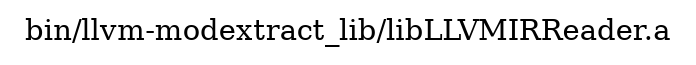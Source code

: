 digraph "bin/llvm-modextract_lib/libLLVMIRReader.a" {
	label="bin/llvm-modextract_lib/libLLVMIRReader.a";
	rankdir=LR;

}
